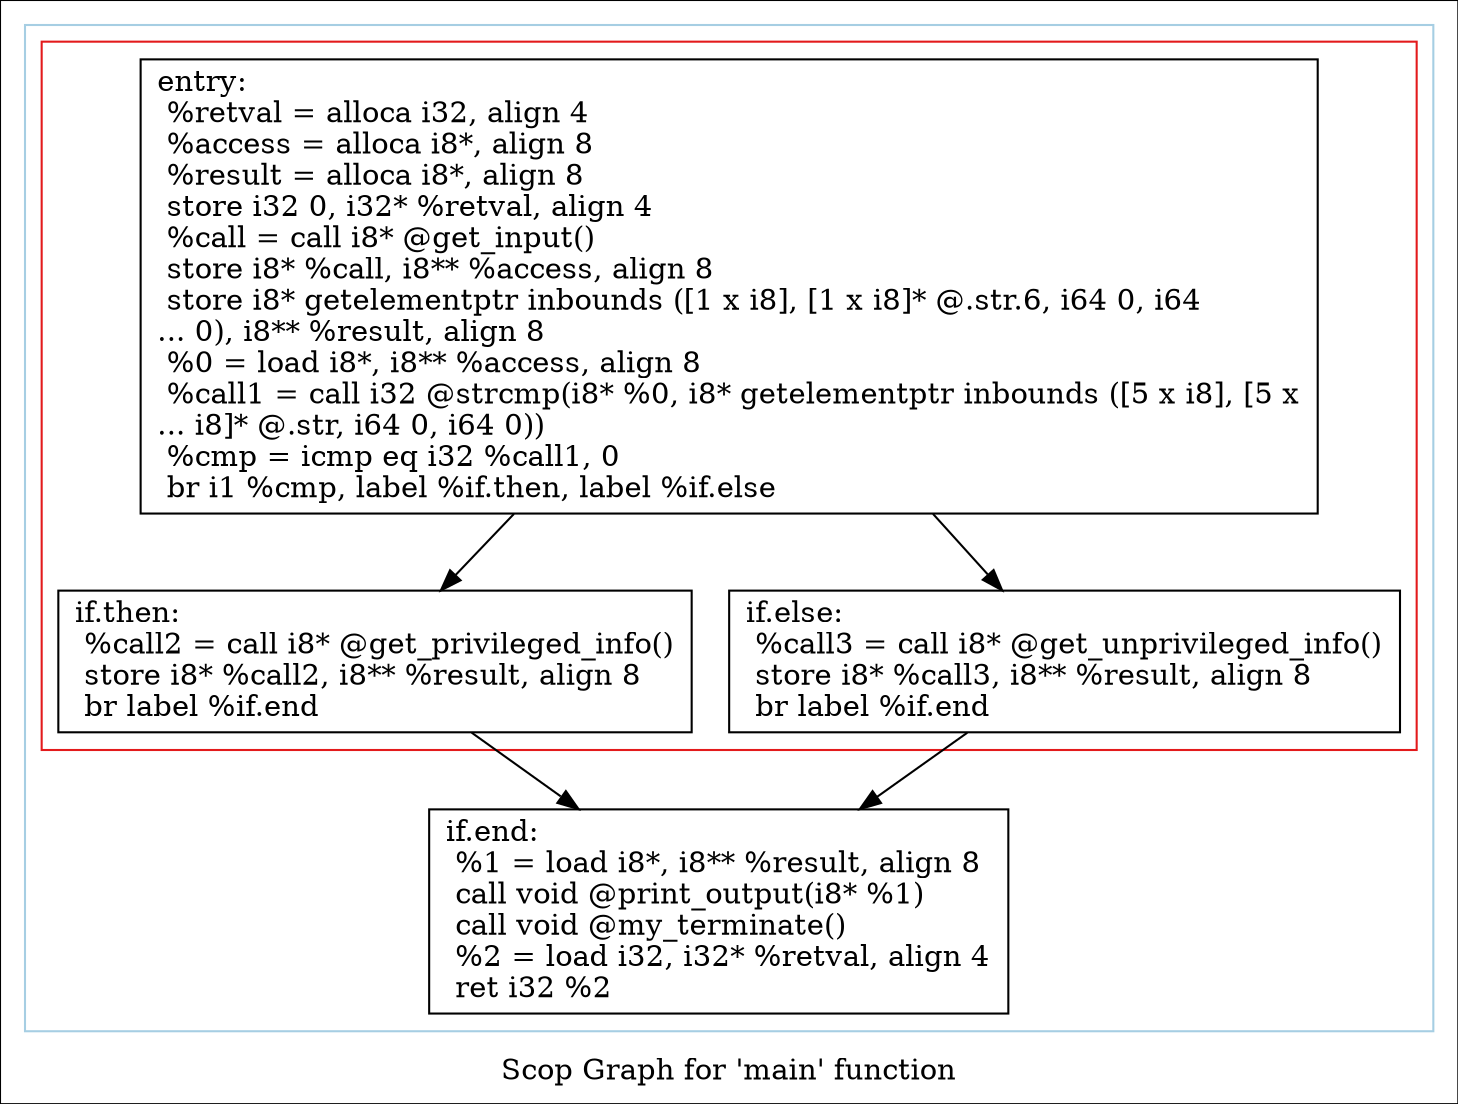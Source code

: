 digraph "Scop Graph for 'main' function" {
	label="Scop Graph for 'main' function";

	Node0x1af5900 [shape=record,label="{entry:\l  %retval = alloca i32, align 4\l  %access = alloca i8*, align 8\l  %result = alloca i8*, align 8\l  store i32 0, i32* %retval, align 4\l  %call = call i8* @get_input()\l  store i8* %call, i8** %access, align 8\l  store i8* getelementptr inbounds ([1 x i8], [1 x i8]* @.str.6, i64 0, i64\l... 0), i8** %result, align 8\l  %0 = load i8*, i8** %access, align 8\l  %call1 = call i32 @strcmp(i8* %0, i8* getelementptr inbounds ([5 x i8], [5 x\l... i8]* @.str, i64 0, i64 0))\l  %cmp = icmp eq i32 %call1, 0\l  br i1 %cmp, label %if.then, label %if.else\l}"];
	Node0x1af5900 -> Node0x1afc0e0;
	Node0x1af5900 -> Node0x1af7240;
	Node0x1afc0e0 [shape=record,label="{if.then:                                          \l  %call2 = call i8* @get_privileged_info()\l  store i8* %call2, i8** %result, align 8\l  br label %if.end\l}"];
	Node0x1afc0e0 -> Node0x1ac3390;
	Node0x1ac3390 [shape=record,label="{if.end:                                           \l  %1 = load i8*, i8** %result, align 8\l  call void @print_output(i8* %1)\l  call void @my_terminate()\l  %2 = load i32, i32* %retval, align 4\l  ret i32 %2\l}"];
	Node0x1af7240 [shape=record,label="{if.else:                                          \l  %call3 = call i8* @get_unprivileged_info()\l  store i8* %call3, i8** %result, align 8\l  br label %if.end\l}"];
	Node0x1af7240 -> Node0x1ac3390;
	colorscheme = "paired12"
        subgraph cluster_0x1af9770 {
          label = "";
          style = solid;
          color = 1
          subgraph cluster_0x1acc470 {
            label = "";
            style = solid;
            color = 6
            Node0x1af5900;
            Node0x1afc0e0;
            Node0x1af7240;
          }
          Node0x1ac3390;
        }
}
